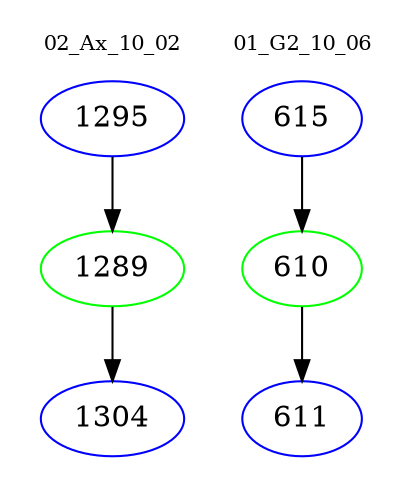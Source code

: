 digraph{
subgraph cluster_0 {
color = white
label = "02_Ax_10_02";
fontsize=10;
T0_1295 [label="1295", color="blue"]
T0_1295 -> T0_1289 [color="black"]
T0_1289 [label="1289", color="green"]
T0_1289 -> T0_1304 [color="black"]
T0_1304 [label="1304", color="blue"]
}
subgraph cluster_1 {
color = white
label = "01_G2_10_06";
fontsize=10;
T1_615 [label="615", color="blue"]
T1_615 -> T1_610 [color="black"]
T1_610 [label="610", color="green"]
T1_610 -> T1_611 [color="black"]
T1_611 [label="611", color="blue"]
}
}
